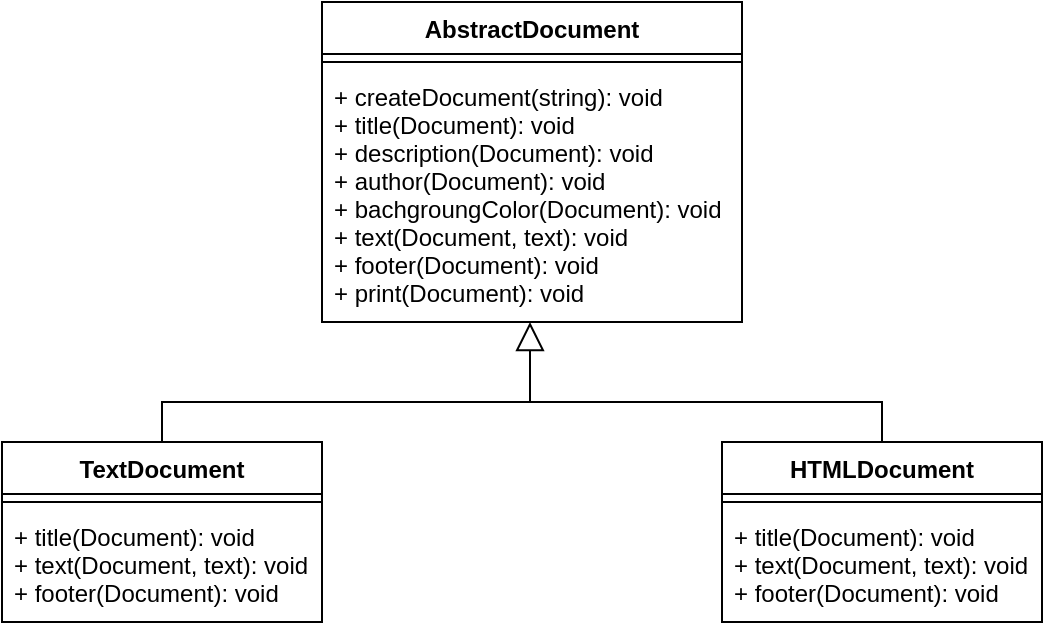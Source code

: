 <mxfile version="14.8.4" type="device"><diagram id="nfoU5zl-Lrdo-RMUOea-" name="Page-1"><mxGraphModel dx="868" dy="450" grid="1" gridSize="10" guides="1" tooltips="1" connect="1" arrows="1" fold="1" page="1" pageScale="1" pageWidth="827" pageHeight="1169" math="0" shadow="0"><root><mxCell id="0"/><mxCell id="1" parent="0"/><mxCell id="KNQ9g4RiU9KFlqAzTkd_-135" value="AbstractDocument" style="swimlane;fontStyle=1;align=center;verticalAlign=top;childLayout=stackLayout;horizontal=1;startSize=26;horizontalStack=0;resizeParent=1;resizeParentMax=0;resizeLast=0;collapsible=1;marginBottom=0;" vertex="1" parent="1"><mxGeometry x="280" y="40" width="210" height="160" as="geometry"/></mxCell><mxCell id="KNQ9g4RiU9KFlqAzTkd_-137" value="" style="line;strokeWidth=1;fillColor=none;align=left;verticalAlign=middle;spacingTop=-1;spacingLeft=3;spacingRight=3;rotatable=0;labelPosition=right;points=[];portConstraint=eastwest;" vertex="1" parent="KNQ9g4RiU9KFlqAzTkd_-135"><mxGeometry y="26" width="210" height="8" as="geometry"/></mxCell><mxCell id="KNQ9g4RiU9KFlqAzTkd_-138" value="+ createDocument(string): void&#10;+ title(Document): void&#10;+ description(Document): void&#10;+ author(Document): void&#10;+ bachgroungColor(Document): void&#10;+ text(Document, text): void&#10;+ footer(Document): void&#10;+ print(Document): void" style="text;strokeColor=none;fillColor=none;align=left;verticalAlign=top;spacingLeft=4;spacingRight=4;overflow=hidden;rotatable=0;points=[[0,0.5],[1,0.5]];portConstraint=eastwest;" vertex="1" parent="KNQ9g4RiU9KFlqAzTkd_-135"><mxGeometry y="34" width="210" height="126" as="geometry"/></mxCell><mxCell id="KNQ9g4RiU9KFlqAzTkd_-139" value="TextDocument" style="swimlane;fontStyle=1;align=center;verticalAlign=top;childLayout=stackLayout;horizontal=1;startSize=26;horizontalStack=0;resizeParent=1;resizeParentMax=0;resizeLast=0;collapsible=1;marginBottom=0;" vertex="1" parent="1"><mxGeometry x="120" y="260" width="160" height="90" as="geometry"/></mxCell><mxCell id="KNQ9g4RiU9KFlqAzTkd_-141" value="" style="line;strokeWidth=1;fillColor=none;align=left;verticalAlign=middle;spacingTop=-1;spacingLeft=3;spacingRight=3;rotatable=0;labelPosition=right;points=[];portConstraint=eastwest;" vertex="1" parent="KNQ9g4RiU9KFlqAzTkd_-139"><mxGeometry y="26" width="160" height="8" as="geometry"/></mxCell><mxCell id="KNQ9g4RiU9KFlqAzTkd_-142" value="+ title(Document): void&#10;+ text(Document, text): void&#10;+ footer(Document): void" style="text;strokeColor=none;fillColor=none;align=left;verticalAlign=top;spacingLeft=4;spacingRight=4;overflow=hidden;rotatable=0;points=[[0,0.5],[1,0.5]];portConstraint=eastwest;" vertex="1" parent="KNQ9g4RiU9KFlqAzTkd_-139"><mxGeometry y="34" width="160" height="56" as="geometry"/></mxCell><mxCell id="KNQ9g4RiU9KFlqAzTkd_-143" value="HTMLDocument" style="swimlane;fontStyle=1;align=center;verticalAlign=top;childLayout=stackLayout;horizontal=1;startSize=26;horizontalStack=0;resizeParent=1;resizeParentMax=0;resizeLast=0;collapsible=1;marginBottom=0;" vertex="1" parent="1"><mxGeometry x="480" y="260" width="160" height="90" as="geometry"/></mxCell><mxCell id="KNQ9g4RiU9KFlqAzTkd_-144" value="" style="line;strokeWidth=1;fillColor=none;align=left;verticalAlign=middle;spacingTop=-1;spacingLeft=3;spacingRight=3;rotatable=0;labelPosition=right;points=[];portConstraint=eastwest;" vertex="1" parent="KNQ9g4RiU9KFlqAzTkd_-143"><mxGeometry y="26" width="160" height="8" as="geometry"/></mxCell><mxCell id="KNQ9g4RiU9KFlqAzTkd_-145" value="+ title(Document): void&#10;+ text(Document, text): void&#10;+ footer(Document): void" style="text;strokeColor=none;fillColor=none;align=left;verticalAlign=top;spacingLeft=4;spacingRight=4;overflow=hidden;rotatable=0;points=[[0,0.5],[1,0.5]];portConstraint=eastwest;" vertex="1" parent="KNQ9g4RiU9KFlqAzTkd_-143"><mxGeometry y="34" width="160" height="56" as="geometry"/></mxCell><mxCell id="KNQ9g4RiU9KFlqAzTkd_-146" value="" style="shape=partialRectangle;whiteSpace=wrap;html=1;bottom=1;right=1;left=1;top=0;fillColor=none;routingCenterX=-0.5;direction=west;" vertex="1" parent="1"><mxGeometry x="200" y="240" width="360" height="20" as="geometry"/></mxCell><mxCell id="KNQ9g4RiU9KFlqAzTkd_-147" value="" style="html=1;verticalAlign=bottom;startArrow=none;startFill=0;endArrow=block;startSize=8;strokeWidth=1;endFill=0;endSize=12;" edge="1" parent="1"><mxGeometry x="0.667" y="20" width="60" relative="1" as="geometry"><mxPoint x="384" y="240" as="sourcePoint"/><mxPoint x="384" y="200" as="targetPoint"/><mxPoint as="offset"/></mxGeometry></mxCell></root></mxGraphModel></diagram></mxfile>